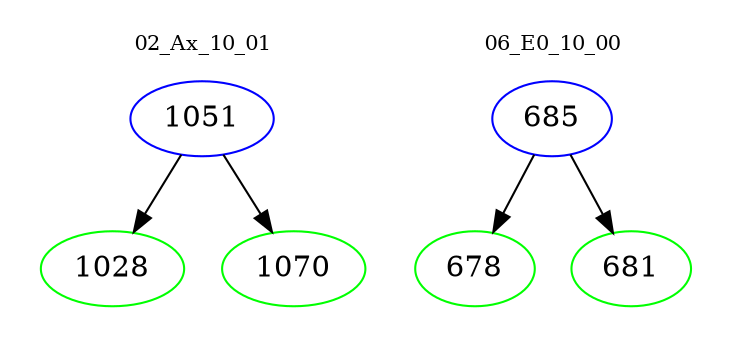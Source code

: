 digraph{
subgraph cluster_0 {
color = white
label = "02_Ax_10_01";
fontsize=10;
T0_1051 [label="1051", color="blue"]
T0_1051 -> T0_1028 [color="black"]
T0_1028 [label="1028", color="green"]
T0_1051 -> T0_1070 [color="black"]
T0_1070 [label="1070", color="green"]
}
subgraph cluster_1 {
color = white
label = "06_E0_10_00";
fontsize=10;
T1_685 [label="685", color="blue"]
T1_685 -> T1_678 [color="black"]
T1_678 [label="678", color="green"]
T1_685 -> T1_681 [color="black"]
T1_681 [label="681", color="green"]
}
}
